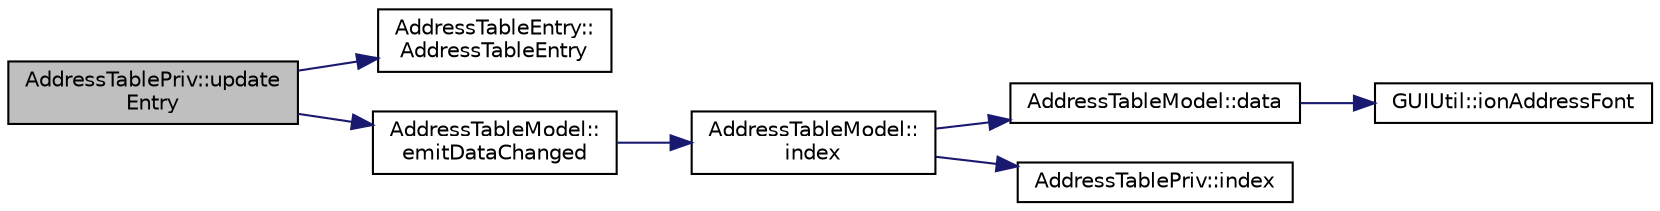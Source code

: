 digraph "AddressTablePriv::updateEntry"
{
  edge [fontname="Helvetica",fontsize="10",labelfontname="Helvetica",labelfontsize="10"];
  node [fontname="Helvetica",fontsize="10",shape=record];
  rankdir="LR";
  Node39 [label="AddressTablePriv::update\lEntry",height=0.2,width=0.4,color="black", fillcolor="grey75", style="filled", fontcolor="black"];
  Node39 -> Node40 [color="midnightblue",fontsize="10",style="solid",fontname="Helvetica"];
  Node40 [label="AddressTableEntry::\lAddressTableEntry",height=0.2,width=0.4,color="black", fillcolor="white", style="filled",URL="$d3/d6f/struct_address_table_entry.html#a5eda451b6257f5bb197278da55cf08b2"];
  Node39 -> Node41 [color="midnightblue",fontsize="10",style="solid",fontname="Helvetica"];
  Node41 [label="AddressTableModel::\lemitDataChanged",height=0.2,width=0.4,color="black", fillcolor="white", style="filled",URL="$d9/ded/class_address_table_model.html#a42cbcc82a8752c4af3b75fd62e8c7a40",tooltip="Notify listeners that data changed. "];
  Node41 -> Node42 [color="midnightblue",fontsize="10",style="solid",fontname="Helvetica"];
  Node42 [label="AddressTableModel::\lindex",height=0.2,width=0.4,color="black", fillcolor="white", style="filled",URL="$d9/ded/class_address_table_model.html#a74e9123471948255f87271c823c82854"];
  Node42 -> Node43 [color="midnightblue",fontsize="10",style="solid",fontname="Helvetica"];
  Node43 [label="AddressTableModel::data",height=0.2,width=0.4,color="black", fillcolor="white", style="filled",URL="$d9/ded/class_address_table_model.html#a79b07007c147962c0119310ebd4931c1"];
  Node43 -> Node44 [color="midnightblue",fontsize="10",style="solid",fontname="Helvetica"];
  Node44 [label="GUIUtil::ionAddressFont",height=0.2,width=0.4,color="black", fillcolor="white", style="filled",URL="$d1/d87/namespace_g_u_i_util.html#a7cec12a5eacf453bfd69921c3e763b32"];
  Node42 -> Node45 [color="midnightblue",fontsize="10",style="solid",fontname="Helvetica"];
  Node45 [label="AddressTablePriv::index",height=0.2,width=0.4,color="black", fillcolor="white", style="filled",URL="$de/dba/class_address_table_priv.html#af311eb7d0189a74a508d7ad0f563f307"];
}
